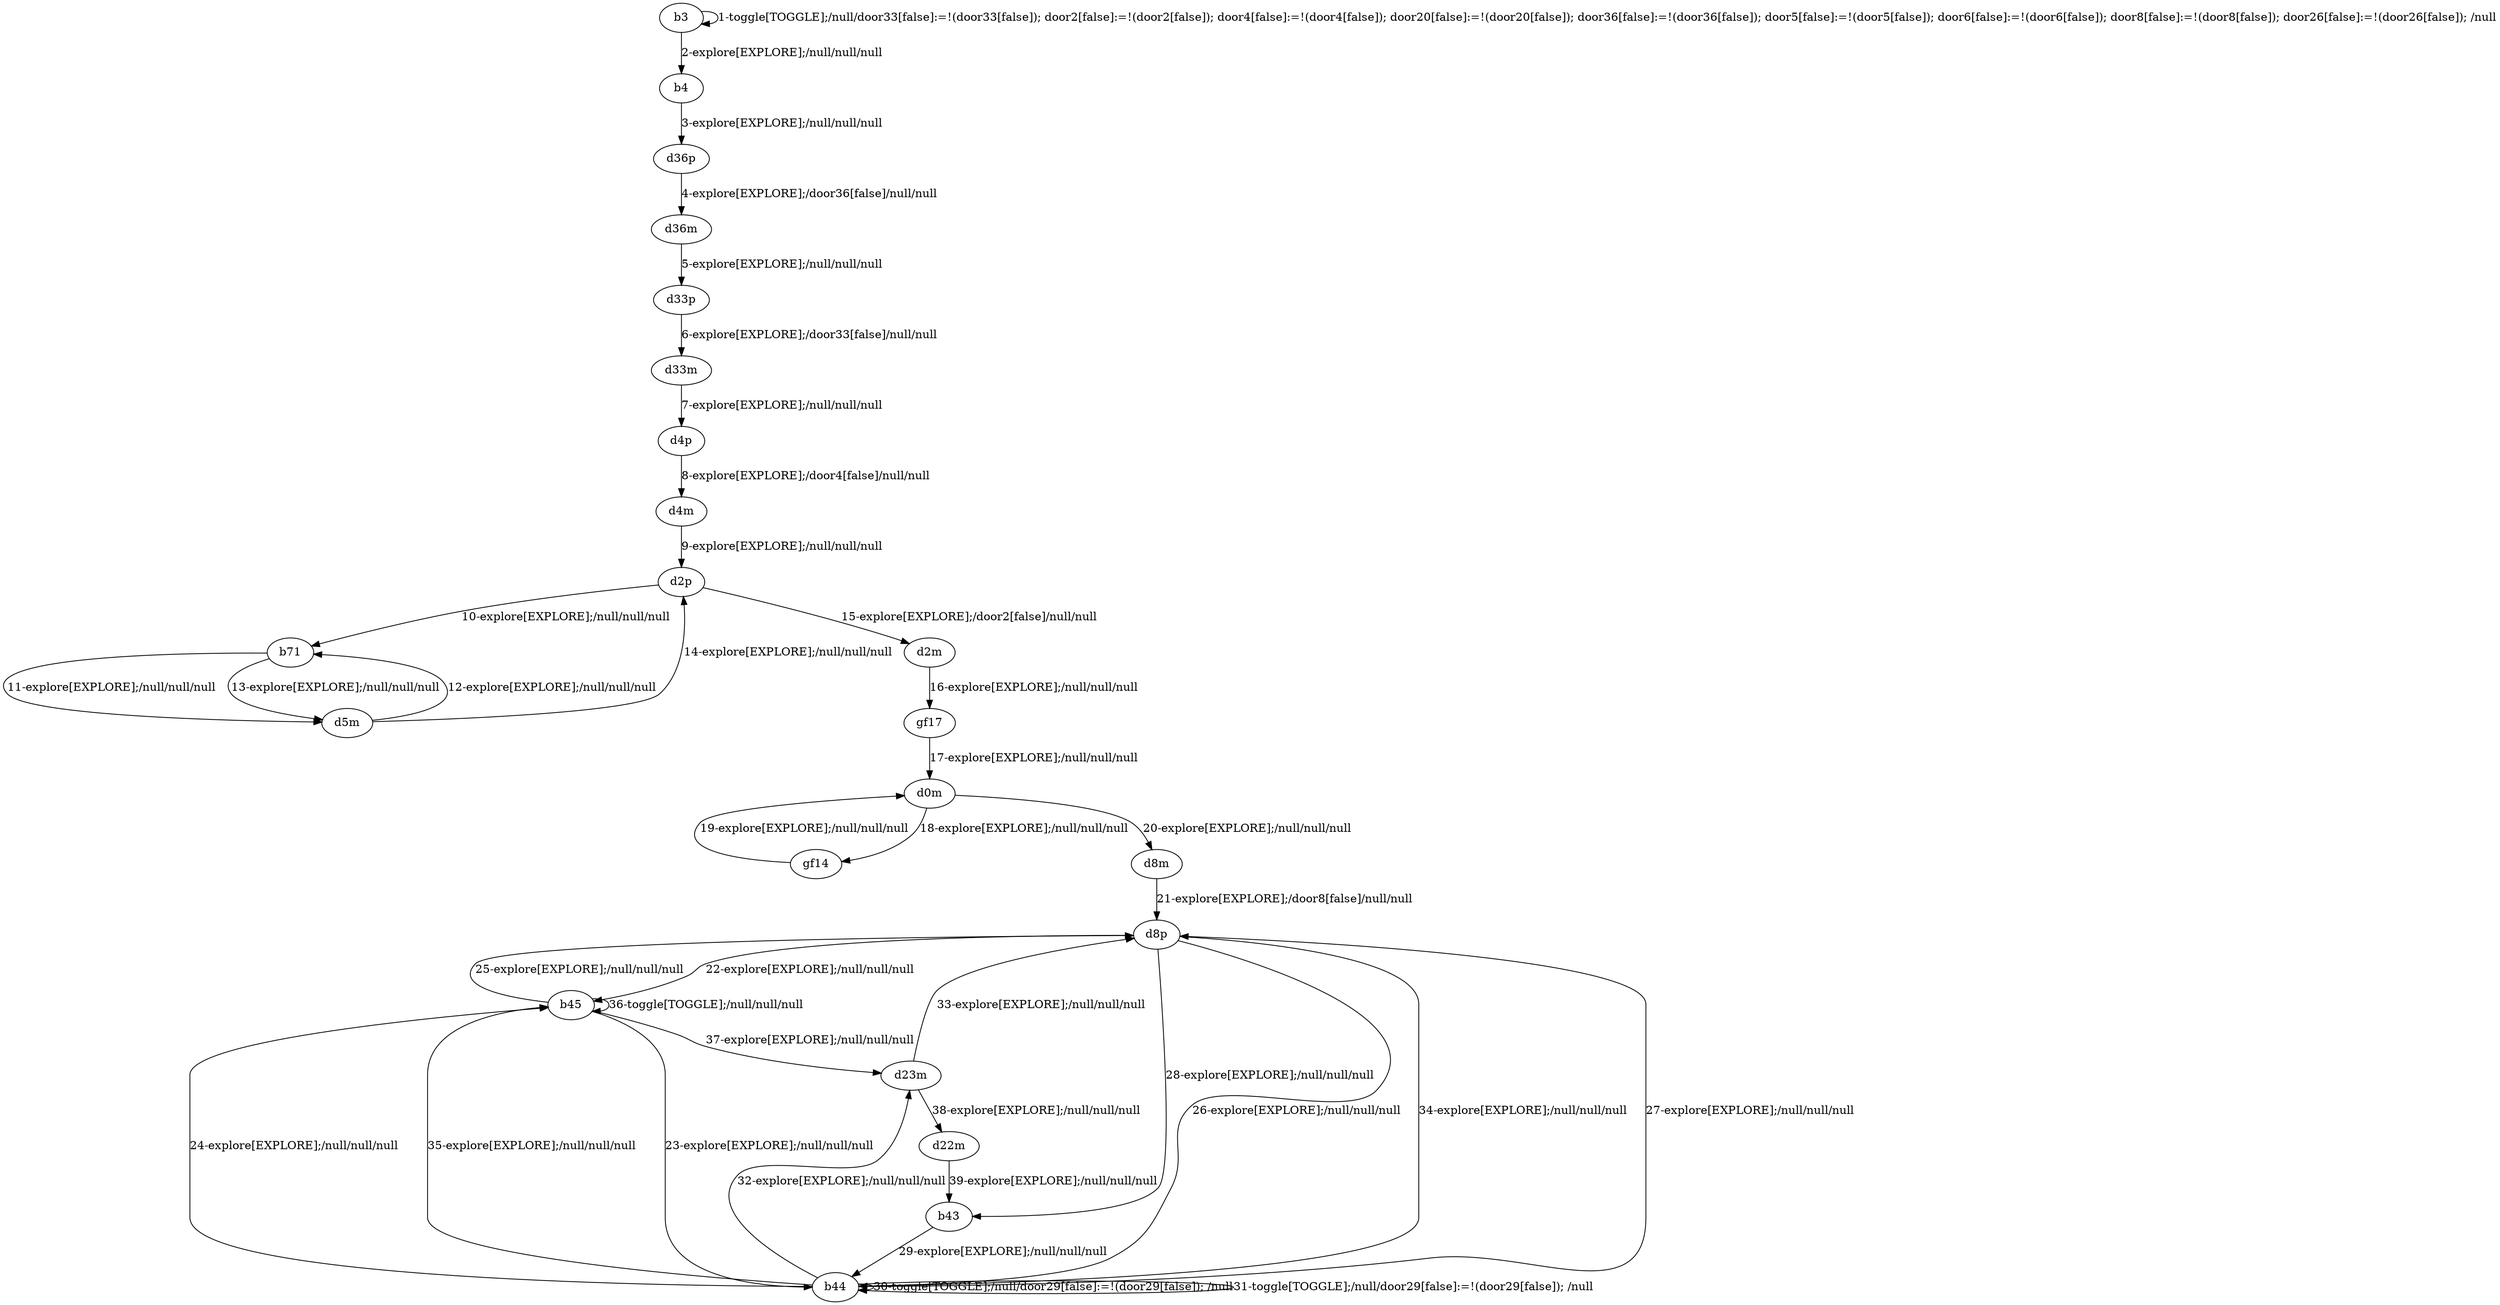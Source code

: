 # Total number of goals covered by this test: 1
# d22m --> b43

digraph g {
"b3" -> "b3" [label = "1-toggle[TOGGLE];/null/door33[false]:=!(door33[false]); door2[false]:=!(door2[false]); door4[false]:=!(door4[false]); door20[false]:=!(door20[false]); door36[false]:=!(door36[false]); door5[false]:=!(door5[false]); door6[false]:=!(door6[false]); door8[false]:=!(door8[false]); door26[false]:=!(door26[false]); /null"];
"b3" -> "b4" [label = "2-explore[EXPLORE];/null/null/null"];
"b4" -> "d36p" [label = "3-explore[EXPLORE];/null/null/null"];
"d36p" -> "d36m" [label = "4-explore[EXPLORE];/door36[false]/null/null"];
"d36m" -> "d33p" [label = "5-explore[EXPLORE];/null/null/null"];
"d33p" -> "d33m" [label = "6-explore[EXPLORE];/door33[false]/null/null"];
"d33m" -> "d4p" [label = "7-explore[EXPLORE];/null/null/null"];
"d4p" -> "d4m" [label = "8-explore[EXPLORE];/door4[false]/null/null"];
"d4m" -> "d2p" [label = "9-explore[EXPLORE];/null/null/null"];
"d2p" -> "b71" [label = "10-explore[EXPLORE];/null/null/null"];
"b71" -> "d5m" [label = "11-explore[EXPLORE];/null/null/null"];
"d5m" -> "b71" [label = "12-explore[EXPLORE];/null/null/null"];
"b71" -> "d5m" [label = "13-explore[EXPLORE];/null/null/null"];
"d5m" -> "d2p" [label = "14-explore[EXPLORE];/null/null/null"];
"d2p" -> "d2m" [label = "15-explore[EXPLORE];/door2[false]/null/null"];
"d2m" -> "gf17" [label = "16-explore[EXPLORE];/null/null/null"];
"gf17" -> "d0m" [label = "17-explore[EXPLORE];/null/null/null"];
"d0m" -> "gf14" [label = "18-explore[EXPLORE];/null/null/null"];
"gf14" -> "d0m" [label = "19-explore[EXPLORE];/null/null/null"];
"d0m" -> "d8m" [label = "20-explore[EXPLORE];/null/null/null"];
"d8m" -> "d8p" [label = "21-explore[EXPLORE];/door8[false]/null/null"];
"d8p" -> "b45" [label = "22-explore[EXPLORE];/null/null/null"];
"b45" -> "b44" [label = "23-explore[EXPLORE];/null/null/null"];
"b44" -> "b45" [label = "24-explore[EXPLORE];/null/null/null"];
"b45" -> "d8p" [label = "25-explore[EXPLORE];/null/null/null"];
"d8p" -> "b44" [label = "26-explore[EXPLORE];/null/null/null"];
"b44" -> "d8p" [label = "27-explore[EXPLORE];/null/null/null"];
"d8p" -> "b43" [label = "28-explore[EXPLORE];/null/null/null"];
"b43" -> "b44" [label = "29-explore[EXPLORE];/null/null/null"];
"b44" -> "b44" [label = "30-toggle[TOGGLE];/null/door29[false]:=!(door29[false]); /null"];
"b44" -> "b44" [label = "31-toggle[TOGGLE];/null/door29[false]:=!(door29[false]); /null"];
"b44" -> "d23m" [label = "32-explore[EXPLORE];/null/null/null"];
"d23m" -> "d8p" [label = "33-explore[EXPLORE];/null/null/null"];
"d8p" -> "b44" [label = "34-explore[EXPLORE];/null/null/null"];
"b44" -> "b45" [label = "35-explore[EXPLORE];/null/null/null"];
"b45" -> "b45" [label = "36-toggle[TOGGLE];/null/null/null"];
"b45" -> "d23m" [label = "37-explore[EXPLORE];/null/null/null"];
"d23m" -> "d22m" [label = "38-explore[EXPLORE];/null/null/null"];
"d22m" -> "b43" [label = "39-explore[EXPLORE];/null/null/null"];
}